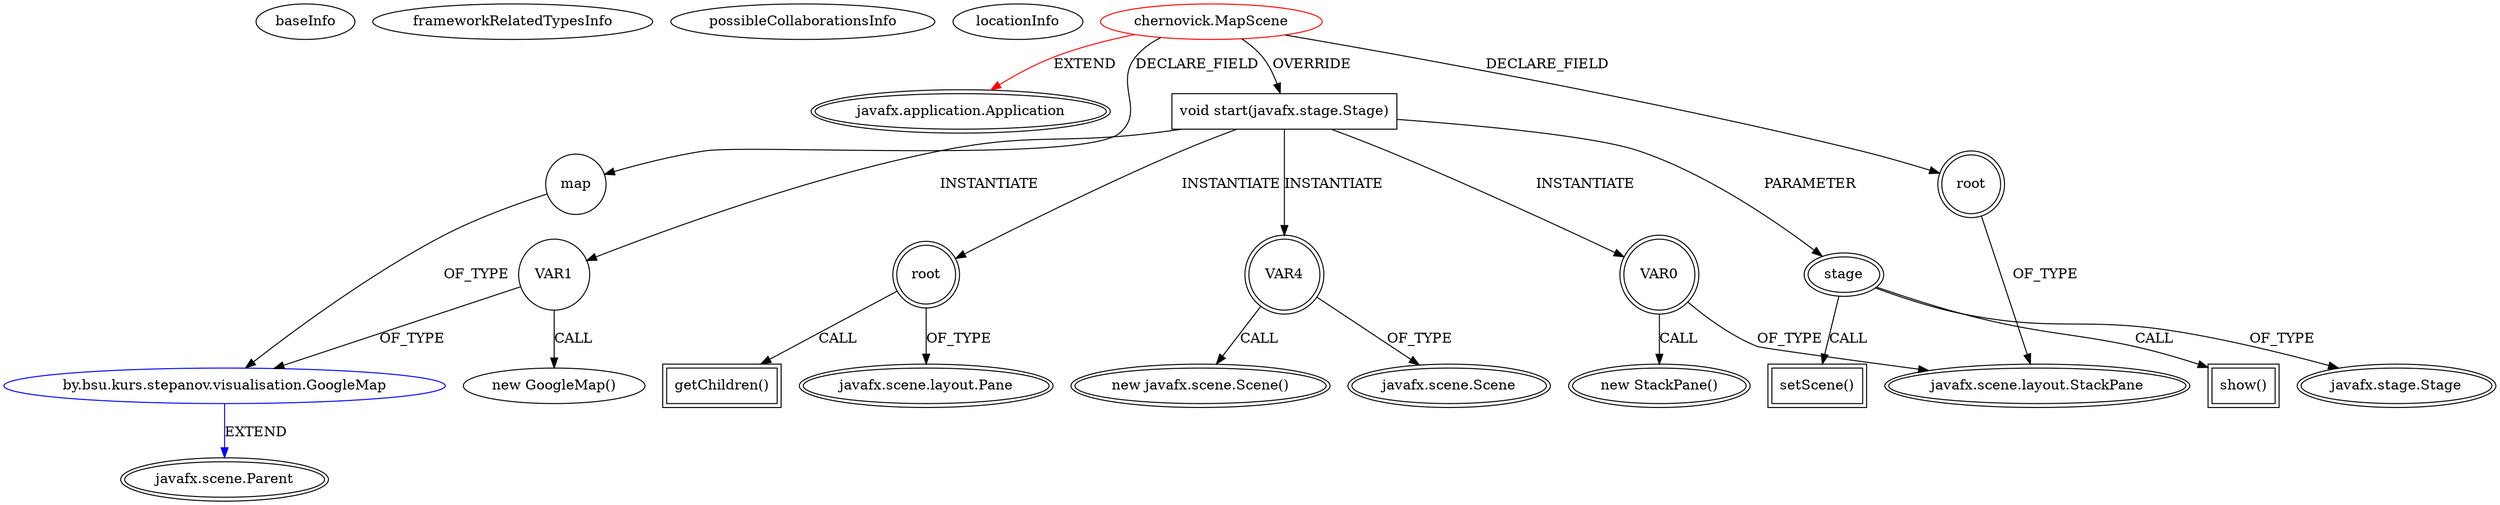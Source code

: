digraph {
baseInfo[graphId=4299,category="extension_graph",isAnonymous=false,possibleRelation=true]
frameworkRelatedTypesInfo[0="javafx.application.Application"]
possibleCollaborationsInfo[0="4299~OVERRIDING_METHOD_DECLARATION-INSTANTIATION-FIELD_DECLARATION-~javafx.application.Application ~javafx.scene.Parent ~false~false"]
locationInfo[projectName="stepanovdg-VisualJadeMotionModel",filePath="/stepanovdg-VisualJadeMotionModel/VisualJadeMotionModel-master/src/chernovick/MapScene.java",contextSignature="MapScene",graphId="4299"]
0[label="chernovick.MapScene",vertexType="ROOT_CLIENT_CLASS_DECLARATION",isFrameworkType=false,color=red]
1[label="javafx.application.Application",vertexType="FRAMEWORK_CLASS_TYPE",isFrameworkType=true,peripheries=2]
2[label="map",vertexType="FIELD_DECLARATION",isFrameworkType=false,shape=circle]
3[label="by.bsu.kurs.stepanov.visualisation.GoogleMap",vertexType="REFERENCE_CLIENT_CLASS_DECLARATION",isFrameworkType=false,color=blue]
4[label="javafx.scene.Parent",vertexType="FRAMEWORK_CLASS_TYPE",isFrameworkType=true,peripheries=2]
5[label="root",vertexType="FIELD_DECLARATION",isFrameworkType=true,peripheries=2,shape=circle]
6[label="javafx.scene.layout.StackPane",vertexType="FRAMEWORK_CLASS_TYPE",isFrameworkType=true,peripheries=2]
7[label="void start(javafx.stage.Stage)",vertexType="OVERRIDING_METHOD_DECLARATION",isFrameworkType=false,shape=box]
8[label="stage",vertexType="PARAMETER_DECLARATION",isFrameworkType=true,peripheries=2]
9[label="javafx.stage.Stage",vertexType="FRAMEWORK_CLASS_TYPE",isFrameworkType=true,peripheries=2]
11[label="VAR0",vertexType="VARIABLE_EXPRESION",isFrameworkType=true,peripheries=2,shape=circle]
10[label="new StackPane()",vertexType="CONSTRUCTOR_CALL",isFrameworkType=true,peripheries=2]
14[label="VAR1",vertexType="VARIABLE_EXPRESION",isFrameworkType=false,shape=circle]
13[label="new GoogleMap()",vertexType="CONSTRUCTOR_CALL",isFrameworkType=false]
16[label="root",vertexType="VARIABLE_EXPRESION",isFrameworkType=true,peripheries=2,shape=circle]
18[label="javafx.scene.layout.Pane",vertexType="FRAMEWORK_CLASS_TYPE",isFrameworkType=true,peripheries=2]
17[label="getChildren()",vertexType="INSIDE_CALL",isFrameworkType=true,peripheries=2,shape=box]
20[label="setScene()",vertexType="INSIDE_CALL",isFrameworkType=true,peripheries=2,shape=box]
22[label="VAR4",vertexType="VARIABLE_EXPRESION",isFrameworkType=true,peripheries=2,shape=circle]
23[label="javafx.scene.Scene",vertexType="FRAMEWORK_CLASS_TYPE",isFrameworkType=true,peripheries=2]
21[label="new javafx.scene.Scene()",vertexType="CONSTRUCTOR_CALL",isFrameworkType=true,peripheries=2]
25[label="show()",vertexType="INSIDE_CALL",isFrameworkType=true,peripheries=2,shape=box]
0->1[label="EXTEND",color=red]
0->2[label="DECLARE_FIELD"]
3->4[label="EXTEND",color=blue]
2->3[label="OF_TYPE"]
0->5[label="DECLARE_FIELD"]
5->6[label="OF_TYPE"]
0->7[label="OVERRIDE"]
8->9[label="OF_TYPE"]
7->8[label="PARAMETER"]
7->11[label="INSTANTIATE"]
11->6[label="OF_TYPE"]
11->10[label="CALL"]
7->14[label="INSTANTIATE"]
14->3[label="OF_TYPE"]
14->13[label="CALL"]
7->16[label="INSTANTIATE"]
16->18[label="OF_TYPE"]
16->17[label="CALL"]
8->20[label="CALL"]
7->22[label="INSTANTIATE"]
22->23[label="OF_TYPE"]
22->21[label="CALL"]
8->25[label="CALL"]
}
